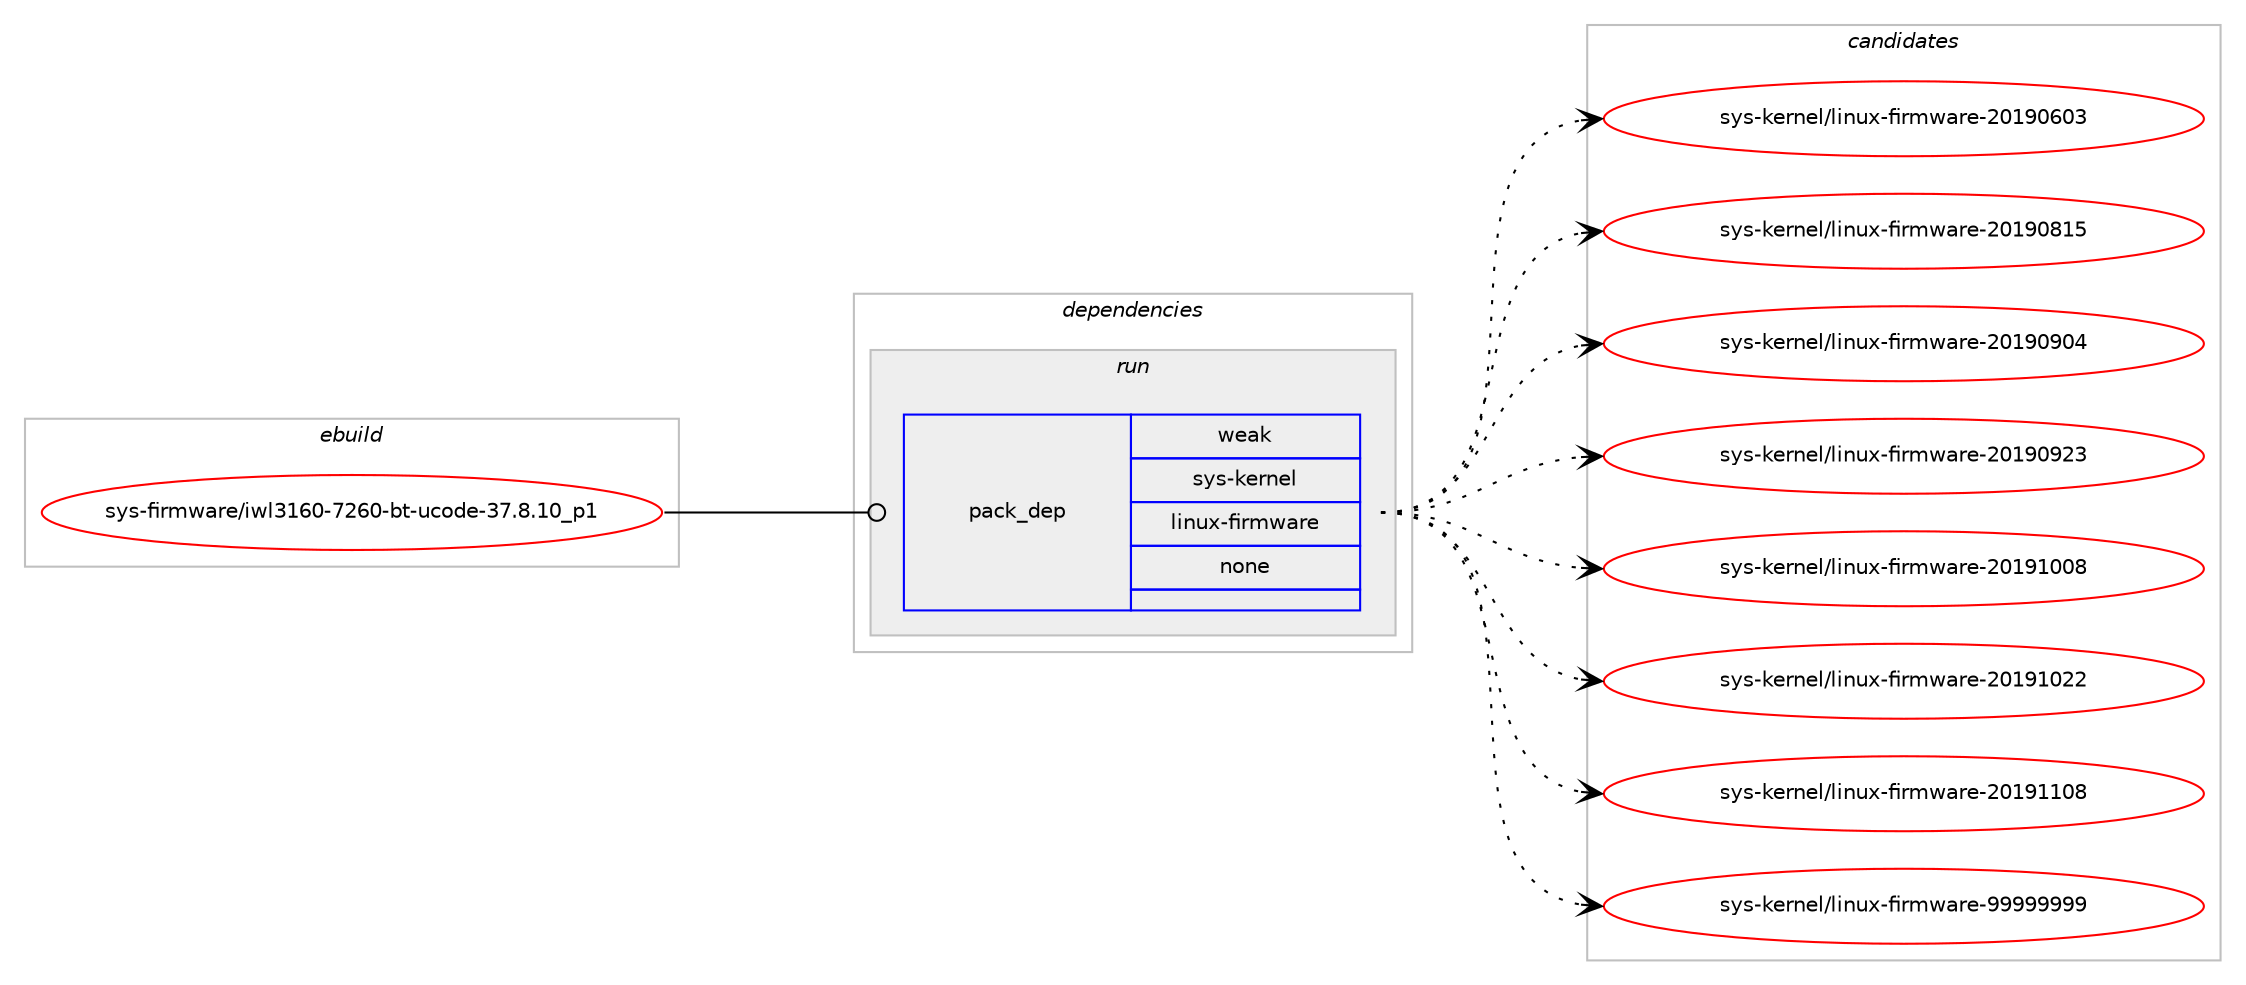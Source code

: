 digraph prolog {

# *************
# Graph options
# *************

newrank=true;
concentrate=true;
compound=true;
graph [rankdir=LR,fontname=Helvetica,fontsize=10,ranksep=1.5];#, ranksep=2.5, nodesep=0.2];
edge  [arrowhead=vee];
node  [fontname=Helvetica,fontsize=10];

# **********
# The ebuild
# **********

subgraph cluster_leftcol {
color=gray;
rank=same;
label=<<i>ebuild</i>>;
id [label="sys-firmware/iwl3160-7260-bt-ucode-37.8.10_p1", color=red, width=4, href="../sys-firmware/iwl3160-7260-bt-ucode-37.8.10_p1.svg"];
}

# ****************
# The dependencies
# ****************

subgraph cluster_midcol {
color=gray;
label=<<i>dependencies</i>>;
subgraph cluster_compile {
fillcolor="#eeeeee";
style=filled;
label=<<i>compile</i>>;
}
subgraph cluster_compileandrun {
fillcolor="#eeeeee";
style=filled;
label=<<i>compile and run</i>>;
}
subgraph cluster_run {
fillcolor="#eeeeee";
style=filled;
label=<<i>run</i>>;
subgraph pack661305 {
dependency891063 [label=<<TABLE BORDER="0" CELLBORDER="1" CELLSPACING="0" CELLPADDING="4" WIDTH="220"><TR><TD ROWSPAN="6" CELLPADDING="30">pack_dep</TD></TR><TR><TD WIDTH="110">weak</TD></TR><TR><TD>sys-kernel</TD></TR><TR><TD>linux-firmware</TD></TR><TR><TD>none</TD></TR><TR><TD></TD></TR></TABLE>>, shape=none, color=blue];
}
id:e -> dependency891063:w [weight=20,style="solid",arrowhead="odot"];
}
}

# **************
# The candidates
# **************

subgraph cluster_choices {
rank=same;
color=gray;
label=<<i>candidates</i>>;

subgraph choice661305 {
color=black;
nodesep=1;
choice11512111545107101114110101108471081051101171204510210511410911997114101455048495748544851 [label="sys-kernel/linux-firmware-20190603", color=red, width=4,href="../sys-kernel/linux-firmware-20190603.svg"];
choice11512111545107101114110101108471081051101171204510210511410911997114101455048495748564953 [label="sys-kernel/linux-firmware-20190815", color=red, width=4,href="../sys-kernel/linux-firmware-20190815.svg"];
choice11512111545107101114110101108471081051101171204510210511410911997114101455048495748574852 [label="sys-kernel/linux-firmware-20190904", color=red, width=4,href="../sys-kernel/linux-firmware-20190904.svg"];
choice11512111545107101114110101108471081051101171204510210511410911997114101455048495748575051 [label="sys-kernel/linux-firmware-20190923", color=red, width=4,href="../sys-kernel/linux-firmware-20190923.svg"];
choice11512111545107101114110101108471081051101171204510210511410911997114101455048495749484856 [label="sys-kernel/linux-firmware-20191008", color=red, width=4,href="../sys-kernel/linux-firmware-20191008.svg"];
choice11512111545107101114110101108471081051101171204510210511410911997114101455048495749485050 [label="sys-kernel/linux-firmware-20191022", color=red, width=4,href="../sys-kernel/linux-firmware-20191022.svg"];
choice11512111545107101114110101108471081051101171204510210511410911997114101455048495749494856 [label="sys-kernel/linux-firmware-20191108", color=red, width=4,href="../sys-kernel/linux-firmware-20191108.svg"];
choice11512111545107101114110101108471081051101171204510210511410911997114101455757575757575757 [label="sys-kernel/linux-firmware-99999999", color=red, width=4,href="../sys-kernel/linux-firmware-99999999.svg"];
dependency891063:e -> choice11512111545107101114110101108471081051101171204510210511410911997114101455048495748544851:w [style=dotted,weight="100"];
dependency891063:e -> choice11512111545107101114110101108471081051101171204510210511410911997114101455048495748564953:w [style=dotted,weight="100"];
dependency891063:e -> choice11512111545107101114110101108471081051101171204510210511410911997114101455048495748574852:w [style=dotted,weight="100"];
dependency891063:e -> choice11512111545107101114110101108471081051101171204510210511410911997114101455048495748575051:w [style=dotted,weight="100"];
dependency891063:e -> choice11512111545107101114110101108471081051101171204510210511410911997114101455048495749484856:w [style=dotted,weight="100"];
dependency891063:e -> choice11512111545107101114110101108471081051101171204510210511410911997114101455048495749485050:w [style=dotted,weight="100"];
dependency891063:e -> choice11512111545107101114110101108471081051101171204510210511410911997114101455048495749494856:w [style=dotted,weight="100"];
dependency891063:e -> choice11512111545107101114110101108471081051101171204510210511410911997114101455757575757575757:w [style=dotted,weight="100"];
}
}

}
